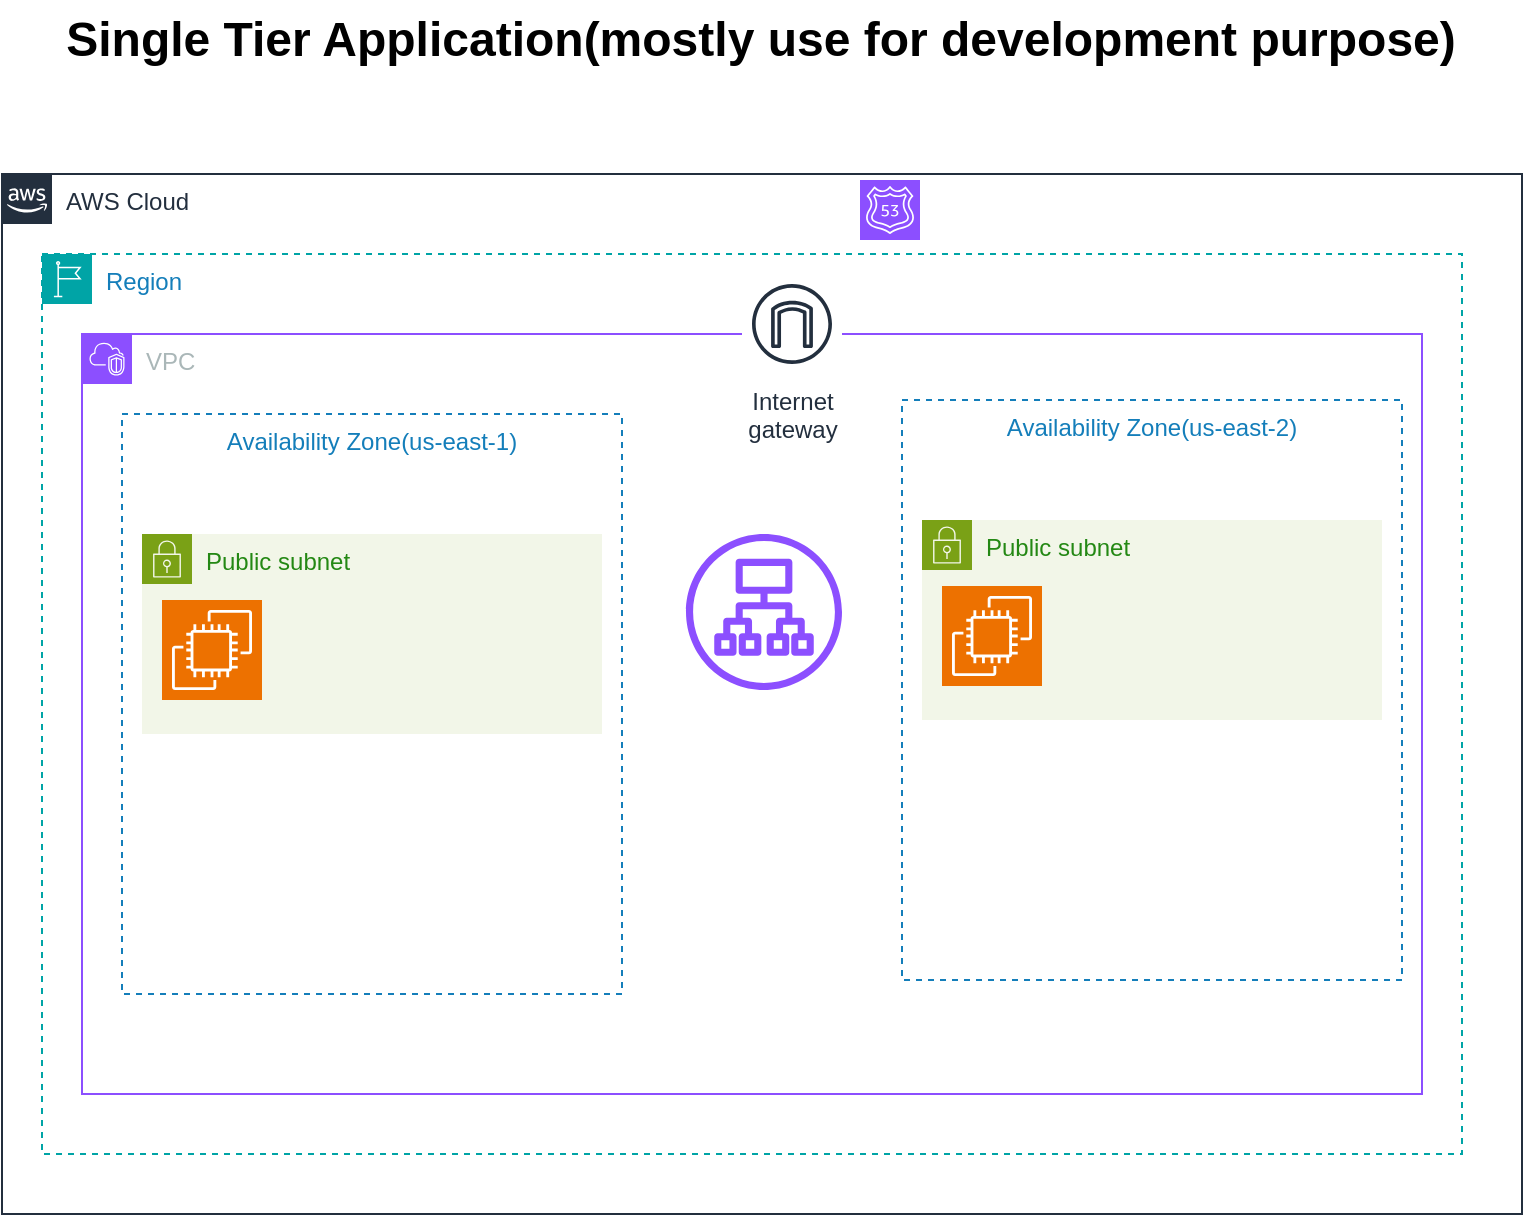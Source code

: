 <mxfile version="24.7.6">
  <diagram name="Page-1" id="NJgDnYUpXF7sJJJ_ASsn">
    <mxGraphModel dx="1050" dy="565" grid="1" gridSize="10" guides="1" tooltips="1" connect="1" arrows="1" fold="1" page="1" pageScale="1" pageWidth="850" pageHeight="1100" math="0" shadow="0">
      <root>
        <mxCell id="0" />
        <mxCell id="1" parent="0" />
        <mxCell id="OHkXm8HSUlSwCgEe4cLZ-2" value="AWS Cloud" style="points=[[0,0],[0.25,0],[0.5,0],[0.75,0],[1,0],[1,0.25],[1,0.5],[1,0.75],[1,1],[0.75,1],[0.5,1],[0.25,1],[0,1],[0,0.75],[0,0.5],[0,0.25]];outlineConnect=0;gradientColor=none;html=1;whiteSpace=wrap;fontSize=12;fontStyle=0;container=1;pointerEvents=0;collapsible=0;recursiveResize=0;shape=mxgraph.aws4.group;grIcon=mxgraph.aws4.group_aws_cloud_alt;strokeColor=#232F3E;fillColor=none;verticalAlign=top;align=left;spacingLeft=30;fontColor=#232F3E;dashed=0;" parent="1" vertex="1">
          <mxGeometry x="40" y="87" width="760" height="520" as="geometry" />
        </mxCell>
        <mxCell id="FBTOtKBXnffq-isHK2Yg-2" value="" style="sketch=0;points=[[0,0,0],[0.25,0,0],[0.5,0,0],[0.75,0,0],[1,0,0],[0,1,0],[0.25,1,0],[0.5,1,0],[0.75,1,0],[1,1,0],[0,0.25,0],[0,0.5,0],[0,0.75,0],[1,0.25,0],[1,0.5,0],[1,0.75,0]];outlineConnect=0;fontColor=#232F3E;fillColor=#8C4FFF;strokeColor=#ffffff;dashed=0;verticalLabelPosition=bottom;verticalAlign=top;align=center;html=1;fontSize=12;fontStyle=0;aspect=fixed;shape=mxgraph.aws4.resourceIcon;resIcon=mxgraph.aws4.route_53;" vertex="1" parent="OHkXm8HSUlSwCgEe4cLZ-2">
          <mxGeometry x="429" y="3" width="30" height="30" as="geometry" />
        </mxCell>
        <mxCell id="OHkXm8HSUlSwCgEe4cLZ-3" value="Region" style="points=[[0,0],[0.25,0],[0.5,0],[0.75,0],[1,0],[1,0.25],[1,0.5],[1,0.75],[1,1],[0.75,1],[0.5,1],[0.25,1],[0,1],[0,0.75],[0,0.5],[0,0.25]];outlineConnect=0;gradientColor=none;html=1;whiteSpace=wrap;fontSize=12;fontStyle=0;container=1;pointerEvents=0;collapsible=0;recursiveResize=0;shape=mxgraph.aws4.group;grIcon=mxgraph.aws4.group_region;strokeColor=#00A4A6;fillColor=none;verticalAlign=top;align=left;spacingLeft=30;fontColor=#147EBA;dashed=1;" parent="1" vertex="1">
          <mxGeometry x="60" y="127" width="710" height="450" as="geometry" />
        </mxCell>
        <mxCell id="OHkXm8HSUlSwCgEe4cLZ-5" value="VPC" style="points=[[0,0],[0.25,0],[0.5,0],[0.75,0],[1,0],[1,0.25],[1,0.5],[1,0.75],[1,1],[0.75,1],[0.5,1],[0.25,1],[0,1],[0,0.75],[0,0.5],[0,0.25]];outlineConnect=0;gradientColor=none;html=1;whiteSpace=wrap;fontSize=12;fontStyle=0;container=1;pointerEvents=0;collapsible=0;recursiveResize=0;shape=mxgraph.aws4.group;grIcon=mxgraph.aws4.group_vpc2;strokeColor=#8C4FFF;fillColor=none;verticalAlign=top;align=left;spacingLeft=30;fontColor=#AAB7B8;dashed=0;" parent="OHkXm8HSUlSwCgEe4cLZ-3" vertex="1">
          <mxGeometry x="20" y="40" width="670" height="380" as="geometry" />
        </mxCell>
        <mxCell id="OHkXm8HSUlSwCgEe4cLZ-6" value="Availability Zone(us-east-1)" style="fillColor=none;strokeColor=#147EBA;dashed=1;verticalAlign=top;fontStyle=0;fontColor=#147EBA;whiteSpace=wrap;html=1;" parent="OHkXm8HSUlSwCgEe4cLZ-5" vertex="1">
          <mxGeometry x="20" y="40" width="250" height="290" as="geometry" />
        </mxCell>
        <mxCell id="OHkXm8HSUlSwCgEe4cLZ-7" value="Public subnet" style="points=[[0,0],[0.25,0],[0.5,0],[0.75,0],[1,0],[1,0.25],[1,0.5],[1,0.75],[1,1],[0.75,1],[0.5,1],[0.25,1],[0,1],[0,0.75],[0,0.5],[0,0.25]];outlineConnect=0;gradientColor=none;html=1;whiteSpace=wrap;fontSize=12;fontStyle=0;container=1;pointerEvents=0;collapsible=0;recursiveResize=0;shape=mxgraph.aws4.group;grIcon=mxgraph.aws4.group_security_group;grStroke=0;strokeColor=#7AA116;fillColor=#F2F6E8;verticalAlign=top;align=left;spacingLeft=30;fontColor=#248814;dashed=0;" parent="OHkXm8HSUlSwCgEe4cLZ-5" vertex="1">
          <mxGeometry x="30" y="100" width="230" height="100" as="geometry" />
        </mxCell>
        <mxCell id="FBTOtKBXnffq-isHK2Yg-1" value="" style="sketch=0;points=[[0,0,0],[0.25,0,0],[0.5,0,0],[0.75,0,0],[1,0,0],[0,1,0],[0.25,1,0],[0.5,1,0],[0.75,1,0],[1,1,0],[0,0.25,0],[0,0.5,0],[0,0.75,0],[1,0.25,0],[1,0.5,0],[1,0.75,0]];outlineConnect=0;fontColor=#232F3E;fillColor=#ED7100;strokeColor=#ffffff;dashed=0;verticalLabelPosition=bottom;verticalAlign=top;align=center;html=1;fontSize=12;fontStyle=0;aspect=fixed;shape=mxgraph.aws4.resourceIcon;resIcon=mxgraph.aws4.ec2;" vertex="1" parent="OHkXm8HSUlSwCgEe4cLZ-5">
          <mxGeometry x="40" y="133" width="50" height="50" as="geometry" />
        </mxCell>
        <mxCell id="FBTOtKBXnffq-isHK2Yg-3" value="Internet&#xa;gateway" style="sketch=0;outlineConnect=0;fontColor=#232F3E;gradientColor=none;strokeColor=#232F3E;fillColor=#ffffff;dashed=0;verticalLabelPosition=bottom;verticalAlign=top;align=center;html=1;fontSize=12;fontStyle=0;aspect=fixed;shape=mxgraph.aws4.resourceIcon;resIcon=mxgraph.aws4.internet_gateway;" vertex="1" parent="OHkXm8HSUlSwCgEe4cLZ-5">
          <mxGeometry x="330" y="-30" width="50" height="50" as="geometry" />
        </mxCell>
        <mxCell id="FBTOtKBXnffq-isHK2Yg-5" value="Availability Zone(us-east-2)" style="fillColor=none;strokeColor=#147EBA;dashed=1;verticalAlign=top;fontStyle=0;fontColor=#147EBA;whiteSpace=wrap;html=1;" vertex="1" parent="OHkXm8HSUlSwCgEe4cLZ-5">
          <mxGeometry x="410" y="33" width="250" height="290" as="geometry" />
        </mxCell>
        <mxCell id="FBTOtKBXnffq-isHK2Yg-6" value="Public subnet" style="points=[[0,0],[0.25,0],[0.5,0],[0.75,0],[1,0],[1,0.25],[1,0.5],[1,0.75],[1,1],[0.75,1],[0.5,1],[0.25,1],[0,1],[0,0.75],[0,0.5],[0,0.25]];outlineConnect=0;gradientColor=none;html=1;whiteSpace=wrap;fontSize=12;fontStyle=0;container=1;pointerEvents=0;collapsible=0;recursiveResize=0;shape=mxgraph.aws4.group;grIcon=mxgraph.aws4.group_security_group;grStroke=0;strokeColor=#7AA116;fillColor=#F2F6E8;verticalAlign=top;align=left;spacingLeft=30;fontColor=#248814;dashed=0;" vertex="1" parent="OHkXm8HSUlSwCgEe4cLZ-5">
          <mxGeometry x="420" y="93" width="230" height="100" as="geometry" />
        </mxCell>
        <mxCell id="FBTOtKBXnffq-isHK2Yg-7" value="" style="sketch=0;points=[[0,0,0],[0.25,0,0],[0.5,0,0],[0.75,0,0],[1,0,0],[0,1,0],[0.25,1,0],[0.5,1,0],[0.75,1,0],[1,1,0],[0,0.25,0],[0,0.5,0],[0,0.75,0],[1,0.25,0],[1,0.5,0],[1,0.75,0]];outlineConnect=0;fontColor=#232F3E;fillColor=#ED7100;strokeColor=#ffffff;dashed=0;verticalLabelPosition=bottom;verticalAlign=top;align=center;html=1;fontSize=12;fontStyle=0;aspect=fixed;shape=mxgraph.aws4.resourceIcon;resIcon=mxgraph.aws4.ec2;" vertex="1" parent="OHkXm8HSUlSwCgEe4cLZ-5">
          <mxGeometry x="430" y="126" width="50" height="50" as="geometry" />
        </mxCell>
        <mxCell id="FBTOtKBXnffq-isHK2Yg-8" value="" style="sketch=0;outlineConnect=0;fontColor=#232F3E;gradientColor=none;fillColor=#8C4FFF;strokeColor=none;dashed=0;verticalLabelPosition=bottom;verticalAlign=top;align=center;html=1;fontSize=12;fontStyle=0;aspect=fixed;pointerEvents=1;shape=mxgraph.aws4.application_load_balancer;" vertex="1" parent="OHkXm8HSUlSwCgEe4cLZ-5">
          <mxGeometry x="302" y="100" width="78" height="78" as="geometry" />
        </mxCell>
        <mxCell id="FBTOtKBXnffq-isHK2Yg-4" value="Single Tier Application(mostly use for development purpose)" style="text;strokeColor=none;fillColor=none;html=1;fontSize=24;fontStyle=1;verticalAlign=middle;align=center;" vertex="1" parent="1">
          <mxGeometry x="369" width="100" height="40" as="geometry" />
        </mxCell>
      </root>
    </mxGraphModel>
  </diagram>
</mxfile>
